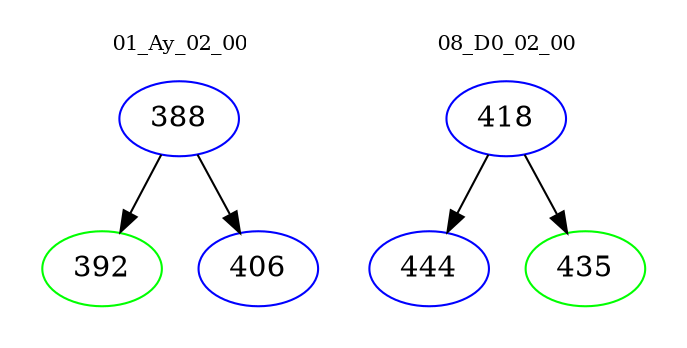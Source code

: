 digraph{
subgraph cluster_0 {
color = white
label = "01_Ay_02_00";
fontsize=10;
T0_388 [label="388", color="blue"]
T0_388 -> T0_392 [color="black"]
T0_392 [label="392", color="green"]
T0_388 -> T0_406 [color="black"]
T0_406 [label="406", color="blue"]
}
subgraph cluster_1 {
color = white
label = "08_D0_02_00";
fontsize=10;
T1_418 [label="418", color="blue"]
T1_418 -> T1_444 [color="black"]
T1_444 [label="444", color="blue"]
T1_418 -> T1_435 [color="black"]
T1_435 [label="435", color="green"]
}
}

